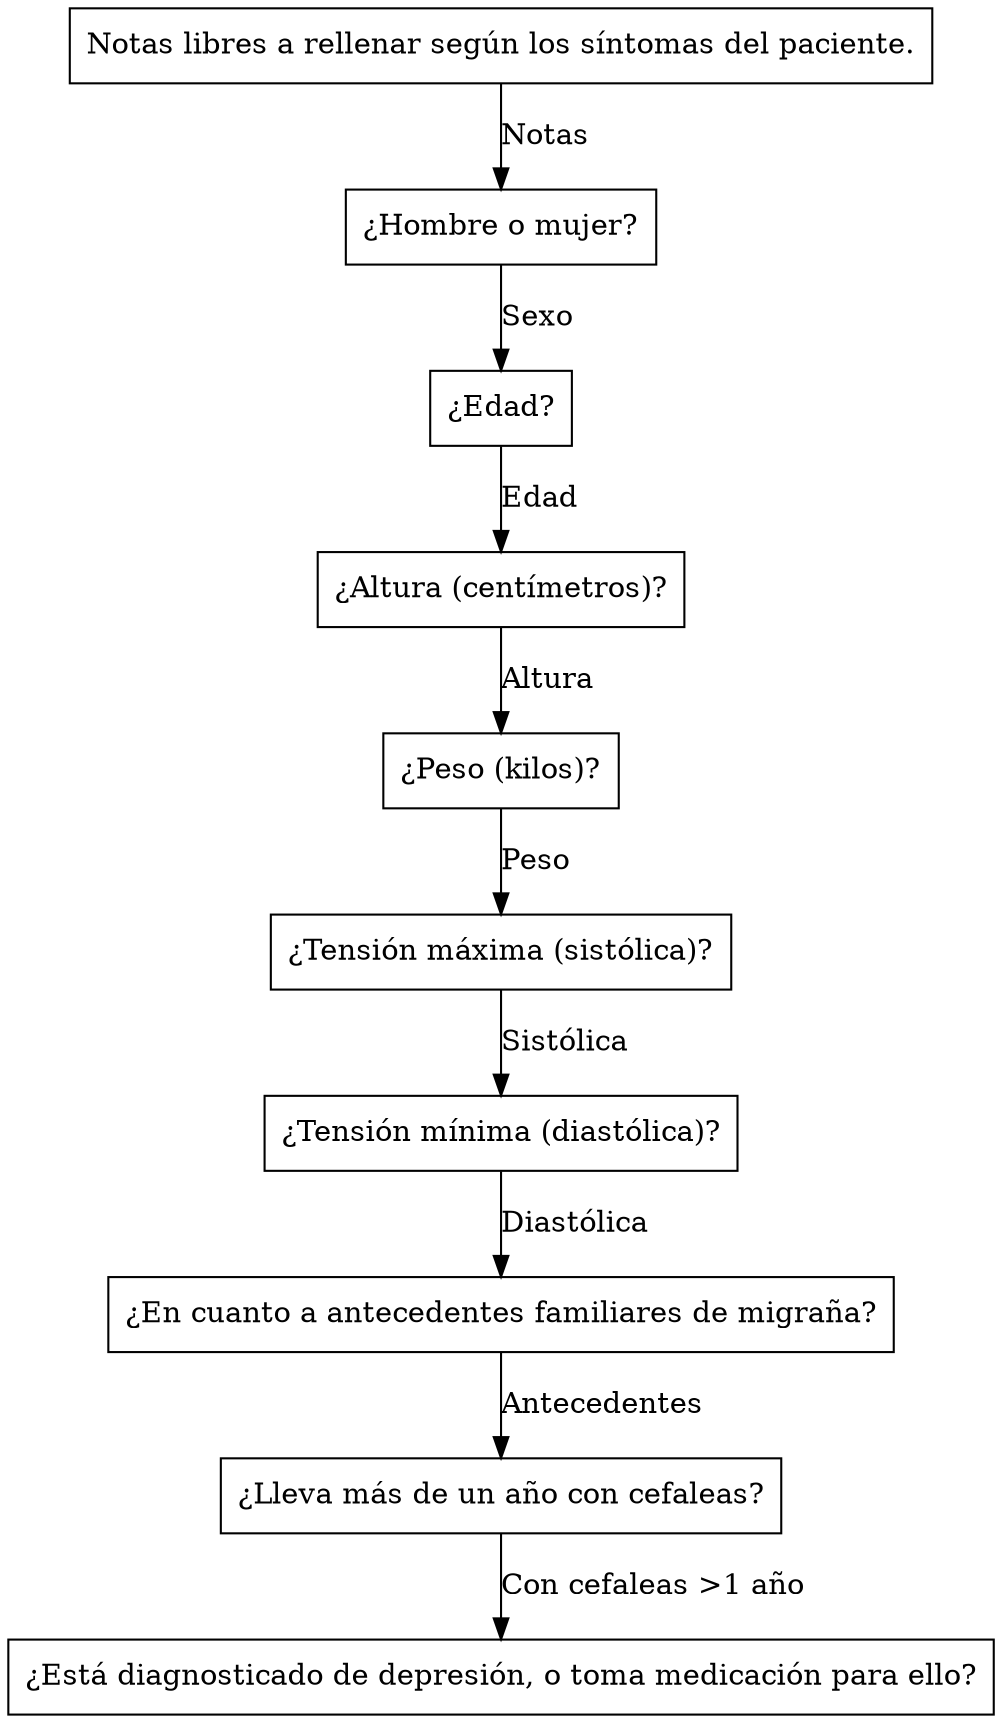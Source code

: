 
digraph Migranna {
    
    data_notes[shape=box, label="Notas libres a rellenar según los síntomas del paciente."];

    data_gender[shape=box, label="¿Hombre o mujer?"];

    data_age[shape=box, label="¿Edad?"];

    data_height[shape=box, label="¿Altura (centímetros)?"];

    data_weight[shape=box, label="¿Peso (kilos)?"];

    data_highPressure[shape=box, label="¿Tensión máxima (sistólica)?"];

    data_lowPressure[shape=box, label="¿Tensión mínima (diastólica)?"];

    data_hasHistory[shape=box, label="¿En cuanto a antecedentes familiares de migraña?"];

    data_forMoreThanOneYear[shape=box, label="¿Lleva más de un año con cefaleas?"];

    data_isDepressed[shape=box, label="¿Está diagnosticado de depresión, o toma medicación para ello?"];

    data_notes -> data_gender[label="Notas"];

    data_gender -> data_age[label="Sexo"];

    data_age -> data_height[label="Edad"];

    data_height -> data_weight[label="Altura"];

    data_weight -> data_highPressure[label="Peso"];

    data_highPressure -> data_lowPressure[label="Sistólica"];

    data_lowPressure -> data_hasHistory[label="Diastólica"];

    data_hasHistory -> data_forMoreThanOneYear[label="Antecedentes"];

    data_forMoreThanOneYear -> data_isDepressed[label="Con cefaleas >1 año"];

}

